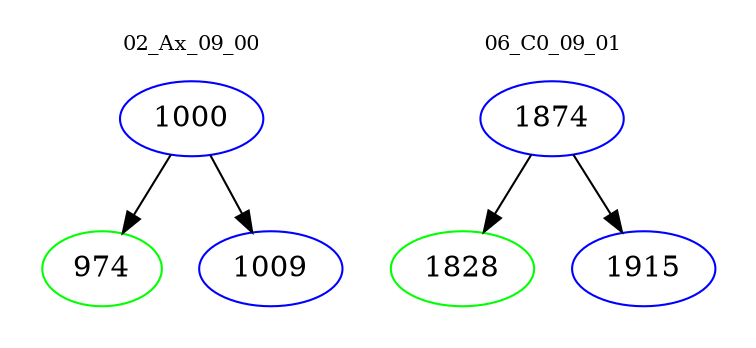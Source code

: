 digraph{
subgraph cluster_0 {
color = white
label = "02_Ax_09_00";
fontsize=10;
T0_1000 [label="1000", color="blue"]
T0_1000 -> T0_974 [color="black"]
T0_974 [label="974", color="green"]
T0_1000 -> T0_1009 [color="black"]
T0_1009 [label="1009", color="blue"]
}
subgraph cluster_1 {
color = white
label = "06_C0_09_01";
fontsize=10;
T1_1874 [label="1874", color="blue"]
T1_1874 -> T1_1828 [color="black"]
T1_1828 [label="1828", color="green"]
T1_1874 -> T1_1915 [color="black"]
T1_1915 [label="1915", color="blue"]
}
}
